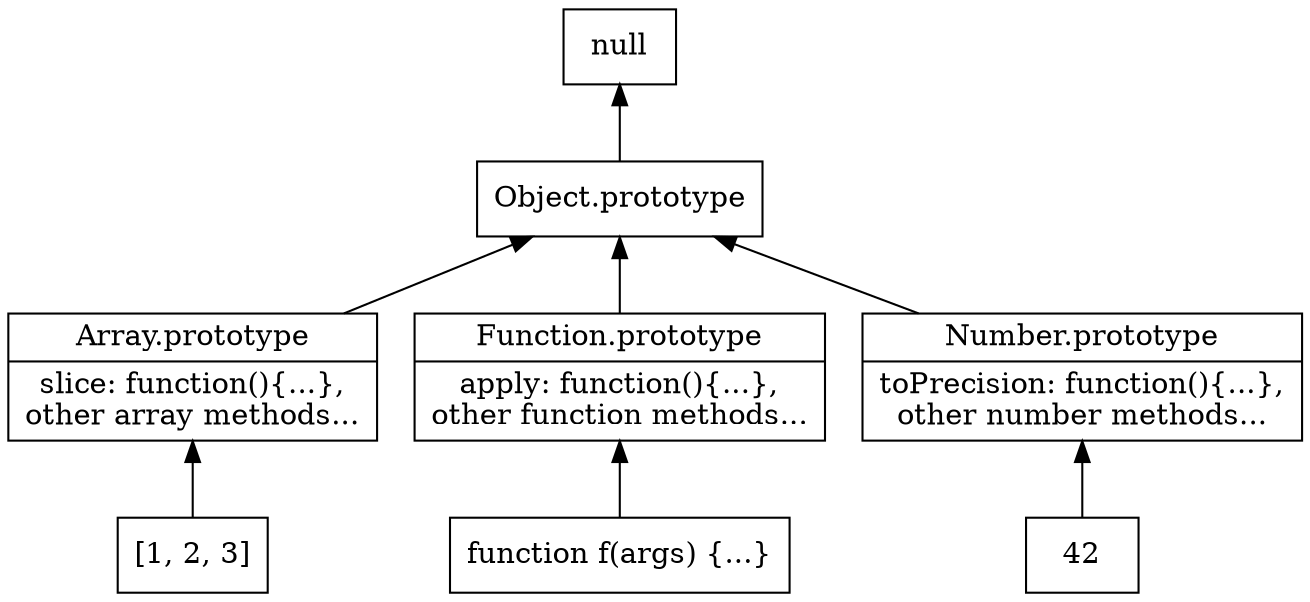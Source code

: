 digraph proto {

  // ###########################################################################
  graph [rankdir=BT];
  node  [shape="record"];
  edge  [label=""];

  // ###########################################################################
  null [label="null"];
  object_proto [label="Object.prototype"];

  // ###########################################################################
  array_object [label="[1, 2, 3]"];
  array_proto  [label="{Array.prototype|slice: function()\{...\},\nother array methods...}"];

  // ###########################################################################
  fun_object [label="function f(args) \{...\}"];
  fun_proto  [label="{Function.prototype|apply: function()\{...\},\nother function methods...}"];

  // ###########################################################################
  num_object [label="42"];
  num_proto  [label="{Number.prototype|toPrecision: function()\{...\},\nother number methods...}"];

  // ###########################################################################
  array_object -> array_proto;
  array_proto  -> object_proto;
  fun_object   -> fun_proto;
  fun_proto    -> object_proto;
  num_object   -> num_proto;
  num_proto    -> object_proto;
  object_proto -> null;
}
